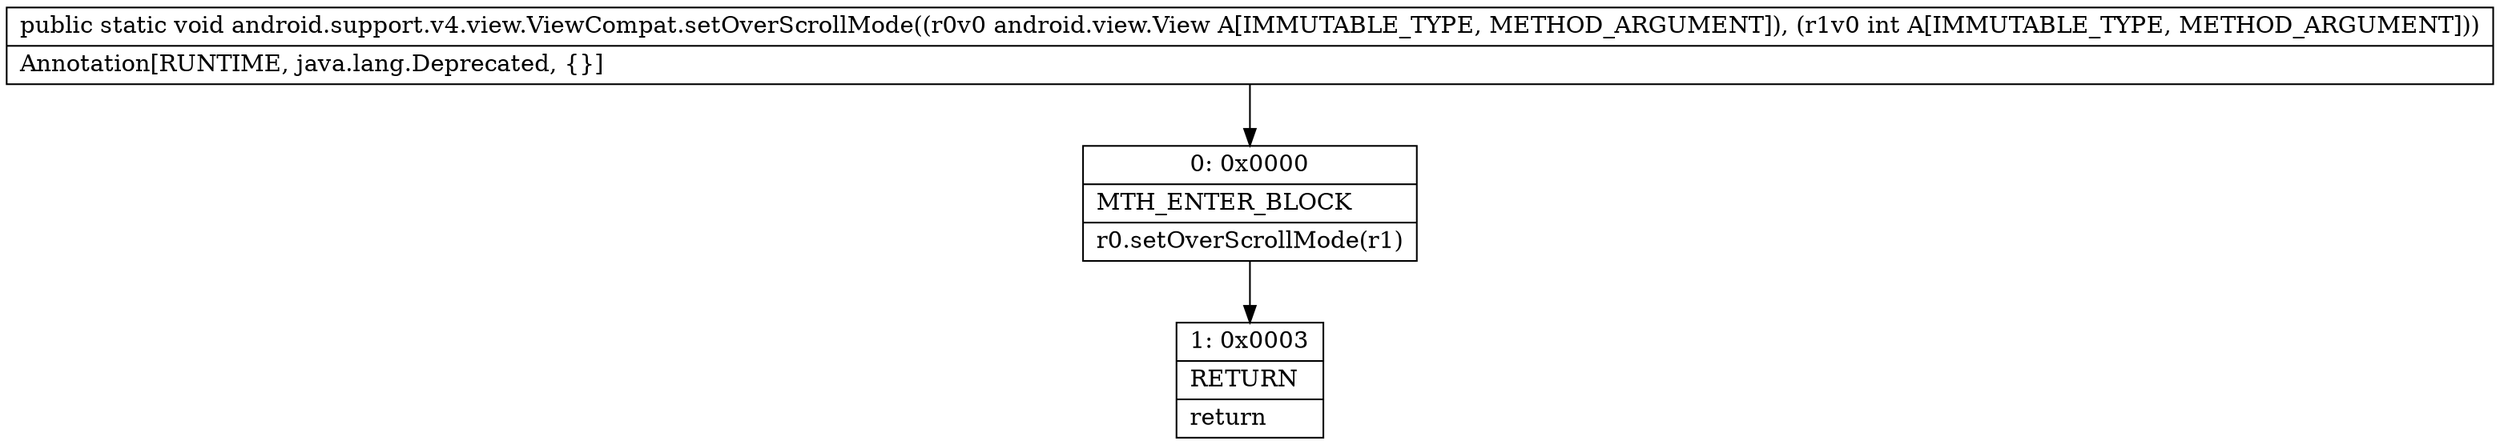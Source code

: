 digraph "CFG forandroid.support.v4.view.ViewCompat.setOverScrollMode(Landroid\/view\/View;I)V" {
Node_0 [shape=record,label="{0\:\ 0x0000|MTH_ENTER_BLOCK\l|r0.setOverScrollMode(r1)\l}"];
Node_1 [shape=record,label="{1\:\ 0x0003|RETURN\l|return\l}"];
MethodNode[shape=record,label="{public static void android.support.v4.view.ViewCompat.setOverScrollMode((r0v0 android.view.View A[IMMUTABLE_TYPE, METHOD_ARGUMENT]), (r1v0 int A[IMMUTABLE_TYPE, METHOD_ARGUMENT]))  | Annotation[RUNTIME, java.lang.Deprecated, \{\}]\l}"];
MethodNode -> Node_0;
Node_0 -> Node_1;
}


